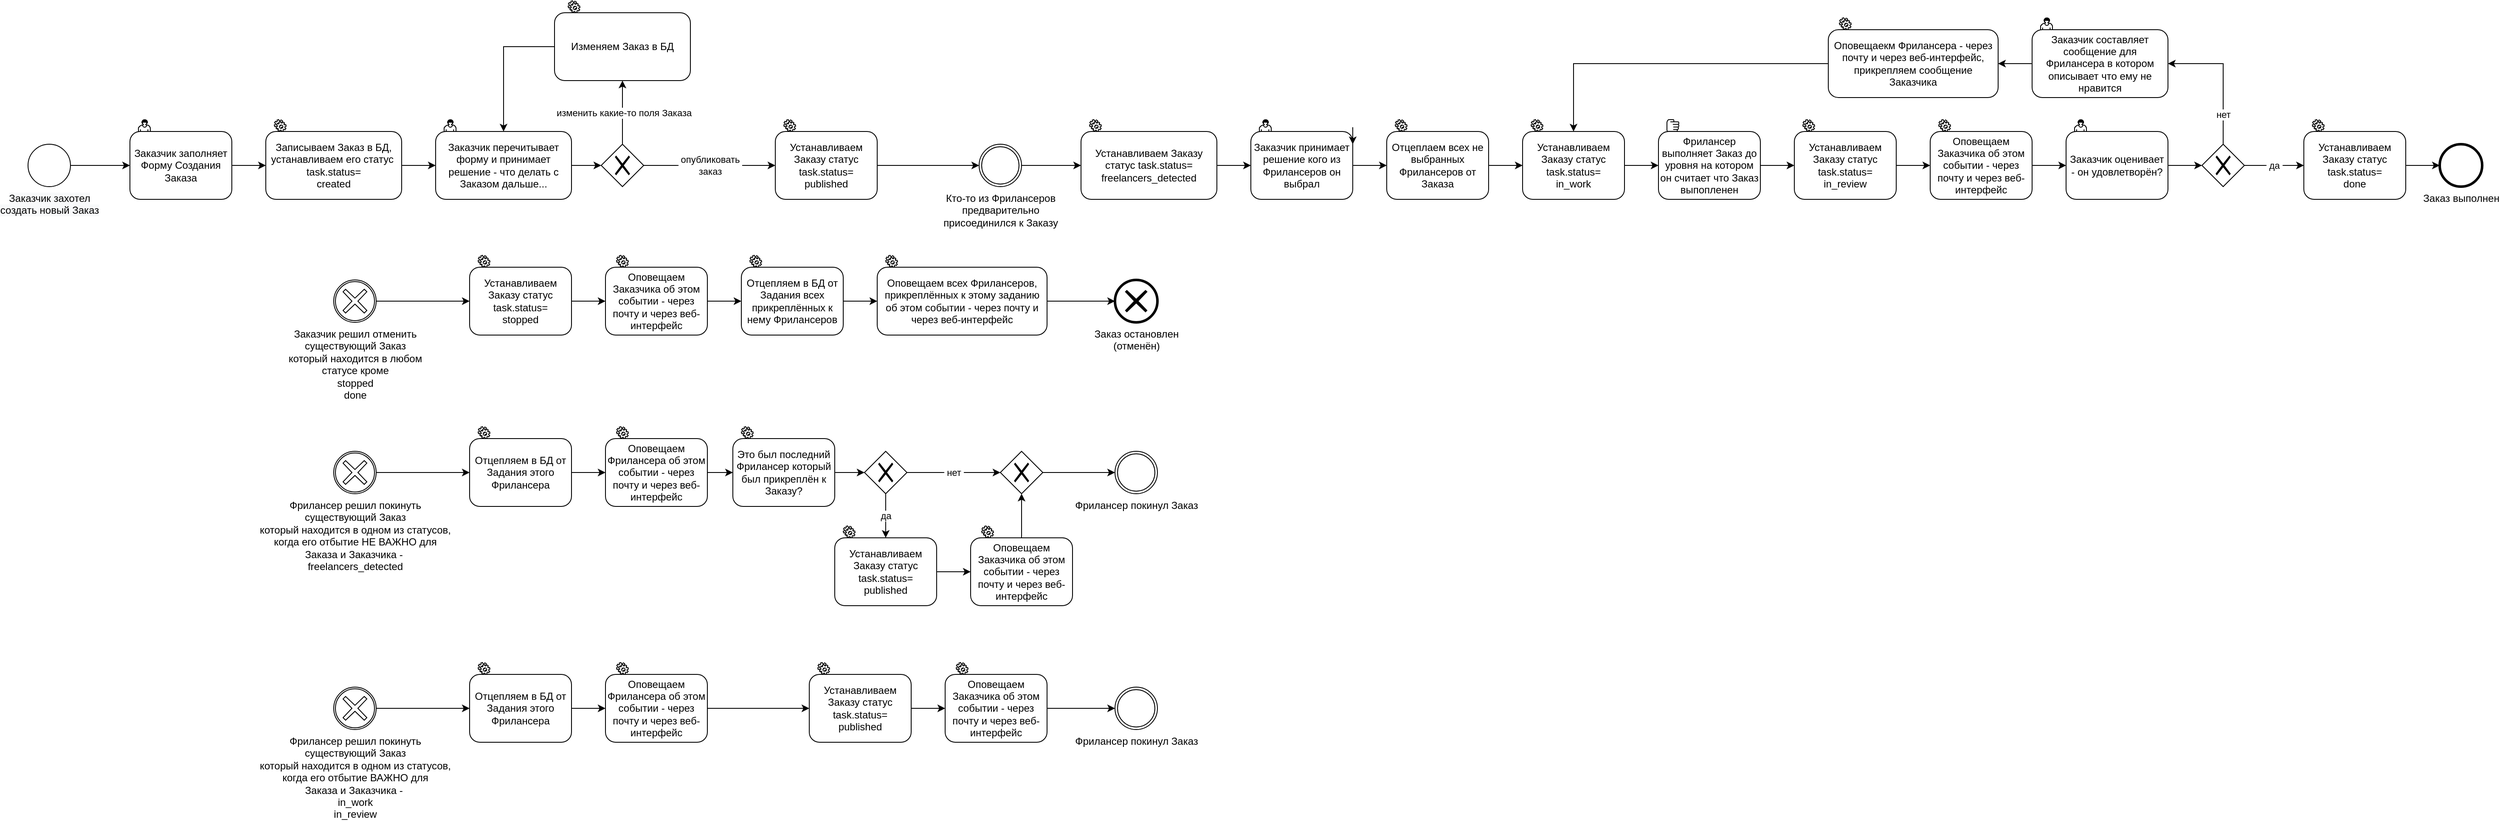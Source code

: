 <mxfile version="13.6.2" type="device"><diagram id="Rgqghn1VNq8zqQjR6UlJ" name="Page-1"><mxGraphModel dx="782" dy="760" grid="1" gridSize="10" guides="1" tooltips="1" connect="1" arrows="1" fold="1" page="1" pageScale="1" pageWidth="850" pageHeight="1100" math="0" shadow="0"><root><mxCell id="0"/><mxCell id="1" parent="0"/><mxCell id="SiWZLGomjNV7hgOZNeW0-126" style="edgeStyle=orthogonalEdgeStyle;rounded=0;orthogonalLoop=1;jettySize=auto;html=1;exitX=1;exitY=0.5;exitDx=0;exitDy=0;entryX=0;entryY=0.5;entryDx=0;entryDy=0;" parent="1" source="SiWZLGomjNV7hgOZNeW0-14" target="SiWZLGomjNV7hgOZNeW0-28" edge="1"><mxGeometry relative="1" as="geometry"/></mxCell><mxCell id="SiWZLGomjNV7hgOZNeW0-14" value="Заказчик заполняет Форму Создания Заказа" style="shape=ext;rounded=1;html=1;whiteSpace=wrap;" parent="1" vertex="1"><mxGeometry x="480" y="240" width="120" height="80" as="geometry"/></mxCell><mxCell id="SiWZLGomjNV7hgOZNeW0-23" style="edgeStyle=orthogonalEdgeStyle;rounded=0;orthogonalLoop=1;jettySize=auto;html=1;exitX=1;exitY=0.5;exitDx=0;exitDy=0;" parent="1" source="SiWZLGomjNV7hgOZNeW0-19" target="SiWZLGomjNV7hgOZNeW0-14" edge="1"><mxGeometry relative="1" as="geometry"/></mxCell><mxCell id="SiWZLGomjNV7hgOZNeW0-19" value="&lt;span style=&quot;color: rgb(0 , 0 , 0) ; font-family: &amp;#34;helvetica&amp;#34; ; font-size: 12px ; font-style: normal ; font-weight: 400 ; letter-spacing: normal ; text-align: center ; text-indent: 0px ; text-transform: none ; word-spacing: 0px ; background-color: rgb(248 , 249 , 250) ; display: inline ; float: none&quot;&gt;Заказчик захотел&lt;/span&gt;&lt;br style=&quot;color: rgb(0 , 0 , 0) ; font-family: &amp;#34;helvetica&amp;#34; ; font-size: 12px ; font-style: normal ; font-weight: 400 ; letter-spacing: normal ; text-align: center ; text-indent: 0px ; text-transform: none ; word-spacing: 0px ; background-color: rgb(248 , 249 , 250)&quot;&gt;&lt;span style=&quot;color: rgb(0 , 0 , 0) ; font-family: &amp;#34;helvetica&amp;#34; ; font-size: 12px ; font-style: normal ; font-weight: 400 ; letter-spacing: normal ; text-align: center ; text-indent: 0px ; text-transform: none ; word-spacing: 0px ; background-color: rgb(248 , 249 , 250) ; display: inline ; float: none&quot;&gt;создать новый Заказ&lt;/span&gt;" style="shape=mxgraph.bpmn.shape;html=1;verticalLabelPosition=bottom;labelBackgroundColor=#ffffff;verticalAlign=top;align=center;perimeter=ellipsePerimeter;outlineConnect=0;outline=standard;symbol=general;" parent="1" vertex="1"><mxGeometry x="360" y="255" width="50" height="50" as="geometry"/></mxCell><mxCell id="SiWZLGomjNV7hgOZNeW0-37" style="edgeStyle=orthogonalEdgeStyle;rounded=0;orthogonalLoop=1;jettySize=auto;html=1;exitX=1;exitY=0.5;exitDx=0;exitDy=0;entryX=0;entryY=0.5;entryDx=0;entryDy=0;" parent="1" source="SiWZLGomjNV7hgOZNeW0-28" target="SiWZLGomjNV7hgOZNeW0-36" edge="1"><mxGeometry relative="1" as="geometry"/></mxCell><mxCell id="SiWZLGomjNV7hgOZNeW0-28" value="Записываем Заказ в БД, устанавливаем его статус&amp;nbsp; task.status=&lt;br&gt;created" style="shape=ext;rounded=1;html=1;whiteSpace=wrap;" parent="1" vertex="1"><mxGeometry x="640" y="240" width="160" height="80" as="geometry"/></mxCell><mxCell id="SiWZLGomjNV7hgOZNeW0-39" style="edgeStyle=orthogonalEdgeStyle;rounded=0;orthogonalLoop=1;jettySize=auto;html=1;exitX=1;exitY=0.5;exitDx=0;exitDy=0;entryX=0;entryY=0.5;entryDx=0;entryDy=0;" parent="1" source="SiWZLGomjNV7hgOZNeW0-36" edge="1"><mxGeometry relative="1" as="geometry"><mxPoint x="1035" y="280" as="targetPoint"/></mxGeometry></mxCell><mxCell id="SiWZLGomjNV7hgOZNeW0-36" value="Заказчик перечитывает форму и принимает решение - что делать с Заказом дальше..." style="shape=ext;rounded=1;html=1;whiteSpace=wrap;" parent="1" vertex="1"><mxGeometry x="840" y="240" width="160" height="80" as="geometry"/></mxCell><mxCell id="SiWZLGomjNV7hgOZNeW0-182" style="edgeStyle=orthogonalEdgeStyle;rounded=0;orthogonalLoop=1;jettySize=auto;html=1;exitX=1;exitY=0.5;exitDx=0;exitDy=0;entryX=0;entryY=0.5;entryDx=0;entryDy=0;" parent="1" source="SiWZLGomjNV7hgOZNeW0-42" target="SiWZLGomjNV7hgOZNeW0-147" edge="1"><mxGeometry relative="1" as="geometry"/></mxCell><mxCell id="SiWZLGomjNV7hgOZNeW0-42" value="Устанавливаем Заказу статус task.status=&lt;br&gt;stopped" style="shape=ext;rounded=1;html=1;whiteSpace=wrap;" parent="1" vertex="1"><mxGeometry x="880" y="400" width="120" height="80" as="geometry"/></mxCell><mxCell id="SiWZLGomjNV7hgOZNeW0-54" style="edgeStyle=orthogonalEdgeStyle;rounded=0;orthogonalLoop=1;jettySize=auto;html=1;exitX=1;exitY=0.5;exitDx=0;exitDy=0;entryX=0;entryY=0.5;entryDx=0;entryDy=0;" parent="1" source="SiWZLGomjNV7hgOZNeW0-49" target="SiWZLGomjNV7hgOZNeW0-53" edge="1"><mxGeometry relative="1" as="geometry"/></mxCell><mxCell id="SiWZLGomjNV7hgOZNeW0-49" value="Кто-то из Фрилансеров&lt;br&gt;предварительно&lt;br&gt;присоединился к Заказу" style="shape=mxgraph.bpmn.shape;html=1;verticalLabelPosition=bottom;labelBackgroundColor=#ffffff;verticalAlign=top;align=center;perimeter=ellipsePerimeter;outlineConnect=0;outline=throwing;symbol=general;" parent="1" vertex="1"><mxGeometry x="1480" y="255" width="50" height="50" as="geometry"/></mxCell><mxCell id="SiWZLGomjNV7hgOZNeW0-52" style="edgeStyle=orthogonalEdgeStyle;rounded=0;orthogonalLoop=1;jettySize=auto;html=1;exitX=1;exitY=0.5;exitDx=0;exitDy=0;entryX=0;entryY=0.5;entryDx=0;entryDy=0;" parent="1" source="SiWZLGomjNV7hgOZNeW0-50" target="SiWZLGomjNV7hgOZNeW0-49" edge="1"><mxGeometry relative="1" as="geometry"/></mxCell><mxCell id="SiWZLGomjNV7hgOZNeW0-50" value="Устанавливаем Заказу статус task.status=&lt;br&gt;published" style="shape=ext;rounded=1;html=1;whiteSpace=wrap;" parent="1" vertex="1"><mxGeometry x="1240" y="240" width="120" height="80" as="geometry"/></mxCell><mxCell id="SiWZLGomjNV7hgOZNeW0-89" style="edgeStyle=orthogonalEdgeStyle;rounded=0;orthogonalLoop=1;jettySize=auto;html=1;exitX=1;exitY=0.5;exitDx=0;exitDy=0;" parent="1" source="SiWZLGomjNV7hgOZNeW0-53" target="SiWZLGomjNV7hgOZNeW0-83" edge="1"><mxGeometry relative="1" as="geometry"/></mxCell><mxCell id="SiWZLGomjNV7hgOZNeW0-53" value="&lt;span&gt;Устанавливаем Заказу статус task.status=&lt;br&gt;freelancers_detected&lt;/span&gt;" style="shape=ext;rounded=1;html=1;whiteSpace=wrap;" parent="1" vertex="1"><mxGeometry x="1600" y="240" width="160" height="80" as="geometry"/></mxCell><mxCell id="SiWZLGomjNV7hgOZNeW0-63" value="" style="shape=mxgraph.bpmn.service_task;html=1;outlineConnect=0;" parent="1" vertex="1"><mxGeometry x="650" y="226" width="14" height="14" as="geometry"/></mxCell><mxCell id="SiWZLGomjNV7hgOZNeW0-65" value="" style="shape=mxgraph.bpmn.service_task;html=1;outlineConnect=0;" parent="1" vertex="1"><mxGeometry x="890" y="386" width="14" height="14" as="geometry"/></mxCell><mxCell id="SiWZLGomjNV7hgOZNeW0-66" value="" style="shape=mxgraph.bpmn.service_task;html=1;outlineConnect=0;" parent="1" vertex="1"><mxGeometry x="1250" y="226" width="14" height="14" as="geometry"/></mxCell><mxCell id="SiWZLGomjNV7hgOZNeW0-67" value="" style="shape=mxgraph.bpmn.user_task;html=1;outlineConnect=0;" parent="1" vertex="1"><mxGeometry x="490" y="226" width="14" height="14" as="geometry"/></mxCell><mxCell id="SiWZLGomjNV7hgOZNeW0-68" value="" style="shape=mxgraph.bpmn.user_task;html=1;outlineConnect=0;" parent="1" vertex="1"><mxGeometry x="850" y="226" width="14" height="14" as="geometry"/></mxCell><mxCell id="SiWZLGomjNV7hgOZNeW0-70" value="" style="shape=mxgraph.bpmn.service_task;html=1;outlineConnect=0;" parent="1" vertex="1"><mxGeometry x="1610" y="226" width="14" height="14" as="geometry"/></mxCell><mxCell id="SiWZLGomjNV7hgOZNeW0-72" style="edgeStyle=orthogonalEdgeStyle;rounded=0;orthogonalLoop=1;jettySize=auto;html=1;exitX=0;exitY=0.5;exitDx=0;exitDy=0;entryX=0.5;entryY=0;entryDx=0;entryDy=0;" parent="1" source="SiWZLGomjNV7hgOZNeW0-71" target="SiWZLGomjNV7hgOZNeW0-36" edge="1"><mxGeometry relative="1" as="geometry"/></mxCell><mxCell id="SiWZLGomjNV7hgOZNeW0-71" value="Изменяем Заказ в БД" style="shape=ext;rounded=1;html=1;whiteSpace=wrap;" parent="1" vertex="1"><mxGeometry x="980" y="100" width="160" height="80" as="geometry"/></mxCell><mxCell id="SiWZLGomjNV7hgOZNeW0-73" value="" style="shape=mxgraph.bpmn.service_task;html=1;outlineConnect=0;" parent="1" vertex="1"><mxGeometry x="996" y="86" width="14" height="14" as="geometry"/></mxCell><mxCell id="SiWZLGomjNV7hgOZNeW0-90" style="edgeStyle=orthogonalEdgeStyle;rounded=0;orthogonalLoop=1;jettySize=auto;html=1;exitX=1;exitY=0.5;exitDx=0;exitDy=0;entryX=0;entryY=0.5;entryDx=0;entryDy=0;" parent="1" source="SiWZLGomjNV7hgOZNeW0-83" target="SiWZLGomjNV7hgOZNeW0-85" edge="1"><mxGeometry relative="1" as="geometry"/></mxCell><mxCell id="SiWZLGomjNV7hgOZNeW0-83" value="Заказчик принимает решение кого из Фрилансеров он выбрал" style="shape=ext;rounded=1;html=1;whiteSpace=wrap;" parent="1" vertex="1"><mxGeometry x="1800" y="240" width="120" height="80" as="geometry"/></mxCell><mxCell id="SiWZLGomjNV7hgOZNeW0-84" value="" style="shape=mxgraph.bpmn.user_task;html=1;outlineConnect=0;" parent="1" vertex="1"><mxGeometry x="1810" y="226" width="14" height="14" as="geometry"/></mxCell><mxCell id="SiWZLGomjNV7hgOZNeW0-91" style="edgeStyle=orthogonalEdgeStyle;rounded=0;orthogonalLoop=1;jettySize=auto;html=1;exitX=1;exitY=0.5;exitDx=0;exitDy=0;" parent="1" source="SiWZLGomjNV7hgOZNeW0-85" target="SiWZLGomjNV7hgOZNeW0-86" edge="1"><mxGeometry relative="1" as="geometry"/></mxCell><mxCell id="SiWZLGomjNV7hgOZNeW0-85" value="Отцеплаем всех не выбранных Фрилансеров от Заказа" style="shape=ext;rounded=1;html=1;whiteSpace=wrap;" parent="1" vertex="1"><mxGeometry x="1960" y="240" width="120" height="80" as="geometry"/></mxCell><mxCell id="SiWZLGomjNV7hgOZNeW0-99" style="edgeStyle=orthogonalEdgeStyle;rounded=0;orthogonalLoop=1;jettySize=auto;html=1;exitX=1;exitY=0.5;exitDx=0;exitDy=0;entryX=0;entryY=0.5;entryDx=0;entryDy=0;" parent="1" source="SiWZLGomjNV7hgOZNeW0-86" target="SiWZLGomjNV7hgOZNeW0-93" edge="1"><mxGeometry relative="1" as="geometry"/></mxCell><mxCell id="SiWZLGomjNV7hgOZNeW0-86" value="Устанавливаем Заказу статус task.status=&lt;br&gt;in_work" style="shape=ext;rounded=1;html=1;whiteSpace=wrap;" parent="1" vertex="1"><mxGeometry x="2120" y="240" width="120" height="80" as="geometry"/></mxCell><mxCell id="SiWZLGomjNV7hgOZNeW0-87" value="" style="shape=mxgraph.bpmn.service_task;html=1;outlineConnect=0;" parent="1" vertex="1"><mxGeometry x="2130" y="226" width="14" height="14" as="geometry"/></mxCell><mxCell id="SiWZLGomjNV7hgOZNeW0-88" value="" style="shape=mxgraph.bpmn.service_task;html=1;outlineConnect=0;" parent="1" vertex="1"><mxGeometry x="1970" y="226" width="14" height="14" as="geometry"/></mxCell><mxCell id="SiWZLGomjNV7hgOZNeW0-100" style="edgeStyle=orthogonalEdgeStyle;rounded=0;orthogonalLoop=1;jettySize=auto;html=1;exitX=1;exitY=0.5;exitDx=0;exitDy=0;entryX=0;entryY=0.5;entryDx=0;entryDy=0;" parent="1" source="SiWZLGomjNV7hgOZNeW0-93" target="SiWZLGomjNV7hgOZNeW0-95" edge="1"><mxGeometry relative="1" as="geometry"/></mxCell><mxCell id="SiWZLGomjNV7hgOZNeW0-93" value="Фрилансер выполняет Заказ до уровня на котором он считает что Заказ выпопленен" style="shape=ext;rounded=1;html=1;whiteSpace=wrap;" parent="1" vertex="1"><mxGeometry x="2280" y="240" width="120" height="80" as="geometry"/></mxCell><mxCell id="SiWZLGomjNV7hgOZNeW0-102" style="edgeStyle=orthogonalEdgeStyle;rounded=0;orthogonalLoop=1;jettySize=auto;html=1;exitX=1;exitY=0.5;exitDx=0;exitDy=0;entryX=0;entryY=0.5;entryDx=0;entryDy=0;" parent="1" source="SiWZLGomjNV7hgOZNeW0-95" target="SiWZLGomjNV7hgOZNeW0-101" edge="1"><mxGeometry relative="1" as="geometry"/></mxCell><mxCell id="SiWZLGomjNV7hgOZNeW0-95" value="Устанавливаем Заказу статус task.status=&lt;br&gt;in_review" style="shape=ext;rounded=1;html=1;whiteSpace=wrap;" parent="1" vertex="1"><mxGeometry x="2440" y="240" width="120" height="80" as="geometry"/></mxCell><mxCell id="SiWZLGomjNV7hgOZNeW0-96" value="" style="shape=mxgraph.bpmn.service_task;html=1;outlineConnect=0;" parent="1" vertex="1"><mxGeometry x="2450" y="226" width="14" height="14" as="geometry"/></mxCell><mxCell id="SiWZLGomjNV7hgOZNeW0-98" value="" style="shape=mxgraph.bpmn.manual_task;html=1;outlineConnect=0;" parent="1" vertex="1"><mxGeometry x="2290" y="226" width="14" height="14" as="geometry"/></mxCell><mxCell id="SiWZLGomjNV7hgOZNeW0-107" style="edgeStyle=orthogonalEdgeStyle;rounded=0;orthogonalLoop=1;jettySize=auto;html=1;exitX=1;exitY=0.5;exitDx=0;exitDy=0;entryX=0;entryY=0.5;entryDx=0;entryDy=0;" parent="1" source="SiWZLGomjNV7hgOZNeW0-101" target="SiWZLGomjNV7hgOZNeW0-105" edge="1"><mxGeometry relative="1" as="geometry"/></mxCell><mxCell id="SiWZLGomjNV7hgOZNeW0-101" value="Оповещаем Заказчика об этом событии - через почту и через веб-интерфейс" style="shape=ext;rounded=1;html=1;whiteSpace=wrap;" parent="1" vertex="1"><mxGeometry x="2600" y="240" width="120" height="80" as="geometry"/></mxCell><mxCell id="SiWZLGomjNV7hgOZNeW0-103" value="" style="shape=mxgraph.bpmn.service_task;html=1;outlineConnect=0;" parent="1" vertex="1"><mxGeometry x="2610" y="226" width="14" height="14" as="geometry"/></mxCell><mxCell id="SiWZLGomjNV7hgOZNeW0-160" style="edgeStyle=orthogonalEdgeStyle;rounded=0;orthogonalLoop=1;jettySize=auto;html=1;exitX=1;exitY=0.5;exitDx=0;exitDy=0;entryX=0;entryY=0.5;entryDx=0;entryDy=0;" parent="1" source="SiWZLGomjNV7hgOZNeW0-105" target="SiWZLGomjNV7hgOZNeW0-157" edge="1"><mxGeometry relative="1" as="geometry"/></mxCell><mxCell id="SiWZLGomjNV7hgOZNeW0-105" value="Заказчик оценивает - он удовлетворён?" style="shape=ext;rounded=1;html=1;whiteSpace=wrap;" parent="1" vertex="1"><mxGeometry x="2760" y="240" width="120" height="80" as="geometry"/></mxCell><mxCell id="SiWZLGomjNV7hgOZNeW0-118" style="edgeStyle=orthogonalEdgeStyle;rounded=0;orthogonalLoop=1;jettySize=auto;html=1;exitX=0;exitY=0.5;exitDx=0;exitDy=0;entryX=1;entryY=0.5;entryDx=0;entryDy=0;" parent="1" source="SiWZLGomjNV7hgOZNeW0-113" target="SiWZLGomjNV7hgOZNeW0-116" edge="1"><mxGeometry relative="1" as="geometry"/></mxCell><mxCell id="SiWZLGomjNV7hgOZNeW0-113" value="Заказчик составляет сообщение для Фрилансера в котором описывает что ему не нравится" style="shape=ext;rounded=1;html=1;whiteSpace=wrap;" parent="1" vertex="1"><mxGeometry x="2720" y="120" width="160" height="80" as="geometry"/></mxCell><mxCell id="SiWZLGomjNV7hgOZNeW0-117" style="edgeStyle=orthogonalEdgeStyle;rounded=0;orthogonalLoop=1;jettySize=auto;html=1;exitX=0;exitY=0.5;exitDx=0;exitDy=0;entryX=0.5;entryY=0;entryDx=0;entryDy=0;" parent="1" source="SiWZLGomjNV7hgOZNeW0-116" target="SiWZLGomjNV7hgOZNeW0-86" edge="1"><mxGeometry relative="1" as="geometry"/></mxCell><mxCell id="SiWZLGomjNV7hgOZNeW0-116" value="Оповещаекм Фрилансера - через почту и через веб-интерфейс, прикрепляем сообщение Заказчика" style="shape=ext;rounded=1;html=1;whiteSpace=wrap;" parent="1" vertex="1"><mxGeometry x="2480" y="120" width="200" height="80" as="geometry"/></mxCell><mxCell id="SiWZLGomjNV7hgOZNeW0-123" style="edgeStyle=orthogonalEdgeStyle;rounded=0;orthogonalLoop=1;jettySize=auto;html=1;exitX=1;exitY=0.5;exitDx=0;exitDy=0;entryX=0;entryY=0.5;entryDx=0;entryDy=0;" parent="1" source="SiWZLGomjNV7hgOZNeW0-119" target="SiWZLGomjNV7hgOZNeW0-122" edge="1"><mxGeometry relative="1" as="geometry"/></mxCell><mxCell id="SiWZLGomjNV7hgOZNeW0-119" value="Устанавливаем Заказу статус task.status=&lt;br&gt;done" style="shape=ext;rounded=1;html=1;whiteSpace=wrap;" parent="1" vertex="1"><mxGeometry x="3040" y="240" width="120" height="80" as="geometry"/></mxCell><mxCell id="SiWZLGomjNV7hgOZNeW0-120" value="" style="shape=mxgraph.bpmn.service_task;html=1;outlineConnect=0;" parent="1" vertex="1"><mxGeometry x="3050" y="226" width="14" height="14" as="geometry"/></mxCell><mxCell id="SiWZLGomjNV7hgOZNeW0-122" value="Заказ выполнен" style="shape=mxgraph.bpmn.shape;html=1;verticalLabelPosition=bottom;labelBackgroundColor=#ffffff;verticalAlign=top;align=center;perimeter=ellipsePerimeter;outlineConnect=0;outline=end;symbol=general;" parent="1" vertex="1"><mxGeometry x="3200" y="255" width="50" height="50" as="geometry"/></mxCell><mxCell id="SiWZLGomjNV7hgOZNeW0-124" value="" style="shape=mxgraph.bpmn.user_task;html=1;outlineConnect=0;" parent="1" vertex="1"><mxGeometry x="2730" y="106" width="14" height="14" as="geometry"/></mxCell><mxCell id="SiWZLGomjNV7hgOZNeW0-125" value="" style="shape=mxgraph.bpmn.service_task;html=1;outlineConnect=0;" parent="1" vertex="1"><mxGeometry x="2493" y="106" width="14" height="14" as="geometry"/></mxCell><mxCell id="SiWZLGomjNV7hgOZNeW0-127" value="" style="shape=mxgraph.bpmn.user_task;html=1;outlineConnect=0;" parent="1" vertex="1"><mxGeometry x="2770" y="226" width="14" height="14" as="geometry"/></mxCell><mxCell id="SiWZLGomjNV7hgOZNeW0-181" style="edgeStyle=orthogonalEdgeStyle;rounded=0;orthogonalLoop=1;jettySize=auto;html=1;exitX=1;exitY=0.5;exitDx=0;exitDy=0;entryX=0;entryY=0.5;entryDx=0;entryDy=0;" parent="1" source="SiWZLGomjNV7hgOZNeW0-145" target="SiWZLGomjNV7hgOZNeW0-42" edge="1"><mxGeometry relative="1" as="geometry"/></mxCell><mxCell id="SiWZLGomjNV7hgOZNeW0-145" value="&lt;span style=&quot;color: rgb(0 , 0 , 0) ; font-family: &amp;#34;helvetica&amp;#34; ; font-size: 12px ; font-style: normal ; font-weight: 400 ; letter-spacing: normal ; text-align: center ; text-indent: 0px ; text-transform: none ; word-spacing: 0px ; background-color: rgb(255 , 255 , 255) ; display: inline ; float: none&quot;&gt;Заказчик решил отменить&lt;br&gt;существующий Заказ&lt;br&gt;который находится в любом&lt;br&gt;статусе кроме&lt;br&gt;stopped&lt;br&gt;done&lt;br&gt;&lt;br&gt;&lt;/span&gt;" style="shape=mxgraph.bpmn.shape;html=1;verticalLabelPosition=bottom;labelBackgroundColor=#ffffff;verticalAlign=top;align=center;perimeter=ellipsePerimeter;outlineConnect=0;outline=boundInt;symbol=cancel;" parent="1" vertex="1"><mxGeometry x="720" y="415" width="50" height="50" as="geometry"/></mxCell><mxCell id="DPaMPcYXmYWwfkmqqfjP-81" style="edgeStyle=orthogonalEdgeStyle;rounded=0;orthogonalLoop=1;jettySize=auto;html=1;exitX=1;exitY=0.5;exitDx=0;exitDy=0;entryX=0;entryY=0.5;entryDx=0;entryDy=0;" edge="1" parent="1" source="SiWZLGomjNV7hgOZNeW0-147" target="SiWZLGomjNV7hgOZNeW0-179"><mxGeometry relative="1" as="geometry"/></mxCell><mxCell id="SiWZLGomjNV7hgOZNeW0-147" value="Оповещаем Заказчика об этом событии - через почту и через веб-интерфейс" style="shape=ext;rounded=1;html=1;whiteSpace=wrap;" parent="1" vertex="1"><mxGeometry x="1040" y="400" width="120" height="80" as="geometry"/></mxCell><mxCell id="SiWZLGomjNV7hgOZNeW0-154" value="&lt;meta charset=&quot;utf-8&quot;&gt;&lt;span style=&quot;color: rgb(0, 0, 0); font-family: helvetica; font-size: 11px; font-style: normal; font-weight: 400; letter-spacing: normal; text-align: center; text-indent: 0px; text-transform: none; word-spacing: 0px; background-color: rgb(255, 255, 255); display: inline; float: none;&quot;&gt;&amp;nbsp;изменить какие-то поля Заказа&lt;/span&gt;" style="edgeStyle=orthogonalEdgeStyle;rounded=0;orthogonalLoop=1;jettySize=auto;html=1;exitX=0.5;exitY=0;exitDx=0;exitDy=0;entryX=0.5;entryY=1;entryDx=0;entryDy=0;" parent="1" source="SiWZLGomjNV7hgOZNeW0-153" target="SiWZLGomjNV7hgOZNeW0-71" edge="1"><mxGeometry relative="1" as="geometry"/></mxCell><mxCell id="SiWZLGomjNV7hgOZNeW0-156" value="&lt;meta charset=&quot;utf-8&quot;&gt;&lt;span style=&quot;color: rgb(0, 0, 0); font-family: helvetica; font-size: 11px; font-style: normal; font-weight: 400; letter-spacing: normal; text-align: center; text-indent: 0px; text-transform: none; word-spacing: 0px; background-color: rgb(255, 255, 255); display: inline; float: none;&quot;&gt;&amp;nbsp;опубликовать&amp;nbsp;&lt;/span&gt;&lt;br style=&quot;color: rgb(0, 0, 0); font-family: helvetica; font-size: 11px; font-style: normal; font-weight: 400; letter-spacing: normal; text-align: center; text-indent: 0px; text-transform: none; word-spacing: 0px;&quot;&gt;&lt;span style=&quot;color: rgb(0, 0, 0); font-family: helvetica; font-size: 11px; font-style: normal; font-weight: 400; letter-spacing: normal; text-align: center; text-indent: 0px; text-transform: none; word-spacing: 0px; background-color: rgb(255, 255, 255); display: inline; float: none;&quot;&gt;заказ&lt;/span&gt;" style="edgeStyle=orthogonalEdgeStyle;rounded=0;orthogonalLoop=1;jettySize=auto;html=1;exitX=1;exitY=0.5;exitDx=0;exitDy=0;entryX=0;entryY=0.5;entryDx=0;entryDy=0;" parent="1" source="SiWZLGomjNV7hgOZNeW0-153" target="SiWZLGomjNV7hgOZNeW0-50" edge="1"><mxGeometry relative="1" as="geometry"/></mxCell><mxCell id="SiWZLGomjNV7hgOZNeW0-153" value="" style="shape=mxgraph.bpmn.shape;html=1;verticalLabelPosition=bottom;labelBackgroundColor=#ffffff;verticalAlign=top;align=center;perimeter=rhombusPerimeter;background=gateway;outlineConnect=0;outline=none;symbol=exclusiveGw;" parent="1" vertex="1"><mxGeometry x="1035" y="255" width="50" height="50" as="geometry"/></mxCell><mxCell id="SiWZLGomjNV7hgOZNeW0-161" value="нет" style="edgeStyle=orthogonalEdgeStyle;rounded=0;orthogonalLoop=1;jettySize=auto;html=1;exitX=0.5;exitY=0;exitDx=0;exitDy=0;entryX=1;entryY=0.5;entryDx=0;entryDy=0;" parent="1" source="SiWZLGomjNV7hgOZNeW0-157" target="SiWZLGomjNV7hgOZNeW0-113" edge="1"><mxGeometry x="-0.562" relative="1" as="geometry"><mxPoint as="offset"/></mxGeometry></mxCell><mxCell id="SiWZLGomjNV7hgOZNeW0-162" value="&amp;nbsp;да&amp;nbsp;" style="edgeStyle=orthogonalEdgeStyle;rounded=0;orthogonalLoop=1;jettySize=auto;html=1;exitX=1;exitY=0.5;exitDx=0;exitDy=0;entryX=0;entryY=0.5;entryDx=0;entryDy=0;" parent="1" source="SiWZLGomjNV7hgOZNeW0-157" target="SiWZLGomjNV7hgOZNeW0-119" edge="1"><mxGeometry relative="1" as="geometry"/></mxCell><mxCell id="SiWZLGomjNV7hgOZNeW0-157" value="" style="shape=mxgraph.bpmn.shape;html=1;verticalLabelPosition=bottom;labelBackgroundColor=#ffffff;verticalAlign=top;align=center;perimeter=rhombusPerimeter;background=gateway;outlineConnect=0;outline=none;symbol=exclusiveGw;" parent="1" vertex="1"><mxGeometry x="2920" y="255" width="50" height="50" as="geometry"/></mxCell><mxCell id="DPaMPcYXmYWwfkmqqfjP-83" style="edgeStyle=orthogonalEdgeStyle;rounded=0;orthogonalLoop=1;jettySize=auto;html=1;exitX=1;exitY=0.5;exitDx=0;exitDy=0;entryX=0;entryY=0.5;entryDx=0;entryDy=0;" edge="1" parent="1" source="SiWZLGomjNV7hgOZNeW0-174" target="SiWZLGomjNV7hgOZNeW0-186"><mxGeometry relative="1" as="geometry"/></mxCell><mxCell id="SiWZLGomjNV7hgOZNeW0-174" value="Оповещаем всех Фрилансеров, прикреплённых к этому заданию об этом событии - через почту и через веб-интерфейс" style="shape=ext;rounded=1;html=1;whiteSpace=wrap;" parent="1" vertex="1"><mxGeometry x="1360" y="400" width="200" height="80" as="geometry"/></mxCell><mxCell id="DPaMPcYXmYWwfkmqqfjP-82" style="edgeStyle=orthogonalEdgeStyle;rounded=0;orthogonalLoop=1;jettySize=auto;html=1;exitX=1;exitY=0.5;exitDx=0;exitDy=0;" edge="1" parent="1" source="SiWZLGomjNV7hgOZNeW0-179" target="SiWZLGomjNV7hgOZNeW0-174"><mxGeometry relative="1" as="geometry"/></mxCell><mxCell id="SiWZLGomjNV7hgOZNeW0-179" value="Отцепляем в БД от Задания всех прикреплённых к нему Фрилансеров" style="shape=ext;rounded=1;html=1;whiteSpace=wrap;" parent="1" vertex="1"><mxGeometry x="1200" y="400" width="120" height="80" as="geometry"/></mxCell><mxCell id="SiWZLGomjNV7hgOZNeW0-186" value="Заказ остановлен&lt;br&gt;(отменён)" style="shape=mxgraph.bpmn.shape;html=1;verticalLabelPosition=bottom;labelBackgroundColor=#ffffff;verticalAlign=top;align=center;perimeter=ellipsePerimeter;outlineConnect=0;outline=end;symbol=cancel;" parent="1" vertex="1"><mxGeometry x="1640" y="415" width="50" height="50" as="geometry"/></mxCell><mxCell id="SiWZLGomjNV7hgOZNeW0-188" value="" style="shape=mxgraph.bpmn.service_task;html=1;outlineConnect=0;" parent="1" vertex="1"><mxGeometry x="1053" y="386" width="14" height="14" as="geometry"/></mxCell><mxCell id="SiWZLGomjNV7hgOZNeW0-189" value="" style="shape=mxgraph.bpmn.service_task;html=1;outlineConnect=0;" parent="1" vertex="1"><mxGeometry x="1370" y="386" width="14" height="14" as="geometry"/></mxCell><mxCell id="SiWZLGomjNV7hgOZNeW0-190" value="" style="shape=mxgraph.bpmn.service_task;html=1;outlineConnect=0;" parent="1" vertex="1"><mxGeometry x="1210" y="386" width="14" height="14" as="geometry"/></mxCell><mxCell id="DPaMPcYXmYWwfkmqqfjP-72" style="edgeStyle=orthogonalEdgeStyle;rounded=0;orthogonalLoop=1;jettySize=auto;html=1;exitX=1;exitY=0.5;exitDx=0;exitDy=0;entryX=0;entryY=0.5;entryDx=0;entryDy=0;" edge="1" parent="1" source="DPaMPcYXmYWwfkmqqfjP-1" target="DPaMPcYXmYWwfkmqqfjP-38"><mxGeometry relative="1" as="geometry"/></mxCell><mxCell id="DPaMPcYXmYWwfkmqqfjP-1" value="&lt;span style=&quot;color: rgb(0 , 0 , 0) ; font-family: &amp;#34;helvetica&amp;#34; ; font-size: 12px ; font-style: normal ; font-weight: 400 ; letter-spacing: normal ; text-align: center ; text-indent: 0px ; text-transform: none ; word-spacing: 0px ; background-color: rgb(255 , 255 , 255) ; display: inline ; float: none&quot;&gt;Фрилансер решил покинуть&lt;br&gt;существующий Заказ&lt;br&gt;который находится в одном из статусов,&lt;br&gt;когда его отбытие НЕ ВАЖНО для&lt;br&gt;Заказа и Заказчика -&amp;nbsp;&lt;br&gt;freelancers_detected&lt;br&gt;&lt;/span&gt;" style="shape=mxgraph.bpmn.shape;html=1;verticalLabelPosition=bottom;labelBackgroundColor=#ffffff;verticalAlign=top;align=center;perimeter=ellipsePerimeter;outlineConnect=0;outline=boundInt;symbol=cancel;" vertex="1" parent="1"><mxGeometry x="720" y="617" width="50" height="50" as="geometry"/></mxCell><mxCell id="DPaMPcYXmYWwfkmqqfjP-6" style="edgeStyle=orthogonalEdgeStyle;rounded=0;orthogonalLoop=1;jettySize=auto;html=1;" edge="1" parent="1"><mxGeometry relative="1" as="geometry"><mxPoint x="1920" y="235" as="sourcePoint"/><mxPoint x="1920" y="255" as="targetPoint"/></mxGeometry></mxCell><mxCell id="DPaMPcYXmYWwfkmqqfjP-11" style="edgeStyle=orthogonalEdgeStyle;rounded=0;orthogonalLoop=1;jettySize=auto;html=1;exitX=1;exitY=0.5;exitDx=0;exitDy=0;entryX=0;entryY=0.5;entryDx=0;entryDy=0;" edge="1" parent="1" source="DPaMPcYXmYWwfkmqqfjP-7" target="DPaMPcYXmYWwfkmqqfjP-10"><mxGeometry relative="1" as="geometry"/></mxCell><mxCell id="DPaMPcYXmYWwfkmqqfjP-7" value="Это был последний Фрилансер который был прикреплён к Заказу?" style="shape=ext;rounded=1;html=1;whiteSpace=wrap;" vertex="1" parent="1"><mxGeometry x="1190" y="602" width="120" height="80" as="geometry"/></mxCell><mxCell id="DPaMPcYXmYWwfkmqqfjP-8" value="" style="shape=mxgraph.bpmn.service_task;html=1;outlineConnect=0;" vertex="1" parent="1"><mxGeometry x="1200" y="588" width="14" height="14" as="geometry"/></mxCell><mxCell id="DPaMPcYXmYWwfkmqqfjP-19" value="да" style="edgeStyle=orthogonalEdgeStyle;rounded=0;orthogonalLoop=1;jettySize=auto;html=1;exitX=0.5;exitY=1;exitDx=0;exitDy=0;entryX=0.5;entryY=0;entryDx=0;entryDy=0;" edge="1" parent="1" source="DPaMPcYXmYWwfkmqqfjP-10" target="DPaMPcYXmYWwfkmqqfjP-15"><mxGeometry relative="1" as="geometry"/></mxCell><mxCell id="DPaMPcYXmYWwfkmqqfjP-21" value="&amp;nbsp;нет&amp;nbsp;" style="edgeStyle=orthogonalEdgeStyle;rounded=0;orthogonalLoop=1;jettySize=auto;html=1;exitX=1;exitY=0.5;exitDx=0;exitDy=0;entryX=0;entryY=0.5;entryDx=0;entryDy=0;" edge="1" parent="1" source="DPaMPcYXmYWwfkmqqfjP-10" target="DPaMPcYXmYWwfkmqqfjP-20"><mxGeometry relative="1" as="geometry"/></mxCell><mxCell id="DPaMPcYXmYWwfkmqqfjP-10" value="" style="shape=mxgraph.bpmn.shape;html=1;verticalLabelPosition=bottom;labelBackgroundColor=#ffffff;verticalAlign=top;align=center;perimeter=rhombusPerimeter;background=gateway;outlineConnect=0;outline=none;symbol=exclusiveGw;rounded=1;" vertex="1" parent="1"><mxGeometry x="1345" y="617" width="50" height="50" as="geometry"/></mxCell><mxCell id="DPaMPcYXmYWwfkmqqfjP-14" style="edgeStyle=orthogonalEdgeStyle;rounded=0;orthogonalLoop=1;jettySize=auto;html=1;exitX=1;exitY=0.5;exitDx=0;exitDy=0;entryX=0;entryY=0.5;entryDx=0;entryDy=0;" edge="1" parent="1" source="DPaMPcYXmYWwfkmqqfjP-15" target="DPaMPcYXmYWwfkmqqfjP-17"><mxGeometry relative="1" as="geometry"/></mxCell><mxCell id="DPaMPcYXmYWwfkmqqfjP-15" value="Устанавливаем Заказу статус task.status=&lt;br&gt;published" style="shape=ext;rounded=1;html=1;whiteSpace=wrap;" vertex="1" parent="1"><mxGeometry x="1310" y="719" width="120" height="80" as="geometry"/></mxCell><mxCell id="DPaMPcYXmYWwfkmqqfjP-16" value="" style="shape=mxgraph.bpmn.service_task;html=1;outlineConnect=0;" vertex="1" parent="1"><mxGeometry x="1320" y="705" width="14" height="14" as="geometry"/></mxCell><mxCell id="DPaMPcYXmYWwfkmqqfjP-22" style="edgeStyle=orthogonalEdgeStyle;rounded=0;orthogonalLoop=1;jettySize=auto;html=1;exitX=0.5;exitY=0;exitDx=0;exitDy=0;entryX=0.5;entryY=1;entryDx=0;entryDy=0;" edge="1" parent="1" source="DPaMPcYXmYWwfkmqqfjP-17" target="DPaMPcYXmYWwfkmqqfjP-20"><mxGeometry relative="1" as="geometry"/></mxCell><mxCell id="DPaMPcYXmYWwfkmqqfjP-17" value="Оповещаем Заказчика об этом событии - через почту и через веб-интерфейс" style="shape=ext;rounded=1;html=1;whiteSpace=wrap;" vertex="1" parent="1"><mxGeometry x="1470" y="719" width="120" height="80" as="geometry"/></mxCell><mxCell id="DPaMPcYXmYWwfkmqqfjP-18" value="" style="shape=mxgraph.bpmn.service_task;html=1;outlineConnect=0;" vertex="1" parent="1"><mxGeometry x="1483" y="705" width="14" height="14" as="geometry"/></mxCell><mxCell id="DPaMPcYXmYWwfkmqqfjP-73" style="edgeStyle=orthogonalEdgeStyle;rounded=0;orthogonalLoop=1;jettySize=auto;html=1;exitX=1;exitY=0.5;exitDx=0;exitDy=0;entryX=0;entryY=0.5;entryDx=0;entryDy=0;" edge="1" parent="1" source="DPaMPcYXmYWwfkmqqfjP-20" target="DPaMPcYXmYWwfkmqqfjP-47"><mxGeometry relative="1" as="geometry"/></mxCell><mxCell id="DPaMPcYXmYWwfkmqqfjP-20" value="" style="shape=mxgraph.bpmn.shape;html=1;verticalLabelPosition=bottom;labelBackgroundColor=#ffffff;verticalAlign=top;align=center;perimeter=rhombusPerimeter;background=gateway;outlineConnect=0;outline=none;symbol=exclusiveGw;rounded=1;" vertex="1" parent="1"><mxGeometry x="1505" y="617" width="50" height="50" as="geometry"/></mxCell><mxCell id="DPaMPcYXmYWwfkmqqfjP-75" style="edgeStyle=orthogonalEdgeStyle;rounded=0;orthogonalLoop=1;jettySize=auto;html=1;exitX=1;exitY=0.5;exitDx=0;exitDy=0;entryX=0;entryY=0.5;entryDx=0;entryDy=0;" edge="1" parent="1" source="DPaMPcYXmYWwfkmqqfjP-38" target="DPaMPcYXmYWwfkmqqfjP-42"><mxGeometry relative="1" as="geometry"/></mxCell><mxCell id="DPaMPcYXmYWwfkmqqfjP-38" value="Отцепляем в БД от Задания этого Фрилансера" style="shape=ext;rounded=1;html=1;whiteSpace=wrap;" vertex="1" parent="1"><mxGeometry x="880" y="602" width="120" height="80" as="geometry"/></mxCell><mxCell id="DPaMPcYXmYWwfkmqqfjP-39" value="" style="shape=mxgraph.bpmn.service_task;html=1;outlineConnect=0;" vertex="1" parent="1"><mxGeometry x="890" y="588" width="14" height="14" as="geometry"/></mxCell><mxCell id="DPaMPcYXmYWwfkmqqfjP-74" style="edgeStyle=orthogonalEdgeStyle;rounded=0;orthogonalLoop=1;jettySize=auto;html=1;exitX=1;exitY=0.5;exitDx=0;exitDy=0;entryX=0;entryY=0.5;entryDx=0;entryDy=0;" edge="1" parent="1" source="DPaMPcYXmYWwfkmqqfjP-42" target="DPaMPcYXmYWwfkmqqfjP-7"><mxGeometry relative="1" as="geometry"/></mxCell><mxCell id="DPaMPcYXmYWwfkmqqfjP-42" value="Оповещаем Фрилансера об этом событии - через почту и через веб-интерфейс" style="shape=ext;rounded=1;html=1;whiteSpace=wrap;" vertex="1" parent="1"><mxGeometry x="1040" y="602" width="120" height="80" as="geometry"/></mxCell><mxCell id="DPaMPcYXmYWwfkmqqfjP-43" value="" style="shape=mxgraph.bpmn.service_task;html=1;outlineConnect=0;" vertex="1" parent="1"><mxGeometry x="1053" y="588" width="14" height="14" as="geometry"/></mxCell><mxCell id="DPaMPcYXmYWwfkmqqfjP-47" value="Фрилансер покинул Заказ" style="shape=mxgraph.bpmn.shape;html=1;verticalLabelPosition=bottom;labelBackgroundColor=#ffffff;verticalAlign=top;align=center;perimeter=ellipsePerimeter;outlineConnect=0;outline=throwing;symbol=general;rounded=1;" vertex="1" parent="1"><mxGeometry x="1640" y="617" width="50" height="50" as="geometry"/></mxCell><mxCell id="DPaMPcYXmYWwfkmqqfjP-76" style="edgeStyle=orthogonalEdgeStyle;rounded=0;orthogonalLoop=1;jettySize=auto;html=1;exitX=1;exitY=0.5;exitDx=0;exitDy=0;entryX=0;entryY=0.5;entryDx=0;entryDy=0;" edge="1" parent="1" source="DPaMPcYXmYWwfkmqqfjP-50" target="DPaMPcYXmYWwfkmqqfjP-66"><mxGeometry relative="1" as="geometry"/></mxCell><mxCell id="DPaMPcYXmYWwfkmqqfjP-50" value="&lt;span style=&quot;color: rgb(0 , 0 , 0) ; font-family: &amp;#34;helvetica&amp;#34; ; font-size: 12px ; font-style: normal ; font-weight: 400 ; letter-spacing: normal ; text-align: center ; text-indent: 0px ; text-transform: none ; word-spacing: 0px ; background-color: rgb(255 , 255 , 255) ; display: inline ; float: none&quot;&gt;Фрилансер решил покинуть&lt;br&gt;существующий Заказ&lt;br&gt;который находится в одном из статусов,&lt;br&gt;когда его отбытие ВАЖНО для&lt;br&gt;Заказа и Заказчика -&amp;nbsp;&lt;br&gt;in_work&lt;br&gt;in_review&lt;br&gt;&lt;/span&gt;" style="shape=mxgraph.bpmn.shape;html=1;verticalLabelPosition=bottom;labelBackgroundColor=#ffffff;verticalAlign=top;align=center;perimeter=ellipsePerimeter;outlineConnect=0;outline=boundInt;symbol=cancel;" vertex="1" parent="1"><mxGeometry x="720" y="895" width="50" height="50" as="geometry"/></mxCell><mxCell id="DPaMPcYXmYWwfkmqqfjP-57" style="edgeStyle=orthogonalEdgeStyle;rounded=0;orthogonalLoop=1;jettySize=auto;html=1;exitX=1;exitY=0.5;exitDx=0;exitDy=0;entryX=0;entryY=0.5;entryDx=0;entryDy=0;" edge="1" parent="1" source="DPaMPcYXmYWwfkmqqfjP-58" target="DPaMPcYXmYWwfkmqqfjP-61"><mxGeometry relative="1" as="geometry"/></mxCell><mxCell id="DPaMPcYXmYWwfkmqqfjP-58" value="Устанавливаем Заказу статус task.status=&lt;br&gt;published" style="shape=ext;rounded=1;html=1;whiteSpace=wrap;" vertex="1" parent="1"><mxGeometry x="1280" y="880" width="120" height="80" as="geometry"/></mxCell><mxCell id="DPaMPcYXmYWwfkmqqfjP-59" value="" style="shape=mxgraph.bpmn.service_task;html=1;outlineConnect=0;" vertex="1" parent="1"><mxGeometry x="1290" y="866" width="14" height="14" as="geometry"/></mxCell><mxCell id="DPaMPcYXmYWwfkmqqfjP-79" style="edgeStyle=orthogonalEdgeStyle;rounded=0;orthogonalLoop=1;jettySize=auto;html=1;exitX=1;exitY=0.5;exitDx=0;exitDy=0;entryX=0;entryY=0.5;entryDx=0;entryDy=0;" edge="1" parent="1" source="DPaMPcYXmYWwfkmqqfjP-61" target="DPaMPcYXmYWwfkmqqfjP-71"><mxGeometry relative="1" as="geometry"/></mxCell><mxCell id="DPaMPcYXmYWwfkmqqfjP-61" value="Оповещаем Заказчика об этом событии - через почту и через веб-интерфейс" style="shape=ext;rounded=1;html=1;whiteSpace=wrap;" vertex="1" parent="1"><mxGeometry x="1440" y="880" width="120" height="80" as="geometry"/></mxCell><mxCell id="DPaMPcYXmYWwfkmqqfjP-62" value="" style="shape=mxgraph.bpmn.service_task;html=1;outlineConnect=0;" vertex="1" parent="1"><mxGeometry x="1453" y="866" width="14" height="14" as="geometry"/></mxCell><mxCell id="DPaMPcYXmYWwfkmqqfjP-77" style="edgeStyle=orthogonalEdgeStyle;rounded=0;orthogonalLoop=1;jettySize=auto;html=1;exitX=1;exitY=0.5;exitDx=0;exitDy=0;" edge="1" parent="1" source="DPaMPcYXmYWwfkmqqfjP-66" target="DPaMPcYXmYWwfkmqqfjP-69"><mxGeometry relative="1" as="geometry"/></mxCell><mxCell id="DPaMPcYXmYWwfkmqqfjP-66" value="Отцепляем в БД от Задания этого Фрилансера" style="shape=ext;rounded=1;html=1;whiteSpace=wrap;" vertex="1" parent="1"><mxGeometry x="880" y="880" width="120" height="80" as="geometry"/></mxCell><mxCell id="DPaMPcYXmYWwfkmqqfjP-67" value="" style="shape=mxgraph.bpmn.service_task;html=1;outlineConnect=0;" vertex="1" parent="1"><mxGeometry x="890" y="866" width="14" height="14" as="geometry"/></mxCell><mxCell id="DPaMPcYXmYWwfkmqqfjP-78" style="edgeStyle=orthogonalEdgeStyle;rounded=0;orthogonalLoop=1;jettySize=auto;html=1;exitX=1;exitY=0.5;exitDx=0;exitDy=0;" edge="1" parent="1" source="DPaMPcYXmYWwfkmqqfjP-69" target="DPaMPcYXmYWwfkmqqfjP-58"><mxGeometry relative="1" as="geometry"/></mxCell><mxCell id="DPaMPcYXmYWwfkmqqfjP-69" value="Оповещаем Фрилансера об этом событии - через почту и через веб-интерфейс" style="shape=ext;rounded=1;html=1;whiteSpace=wrap;" vertex="1" parent="1"><mxGeometry x="1040" y="880" width="120" height="80" as="geometry"/></mxCell><mxCell id="DPaMPcYXmYWwfkmqqfjP-70" value="" style="shape=mxgraph.bpmn.service_task;html=1;outlineConnect=0;" vertex="1" parent="1"><mxGeometry x="1053" y="866" width="14" height="14" as="geometry"/></mxCell><mxCell id="DPaMPcYXmYWwfkmqqfjP-71" value="Фрилансер покинул Заказ" style="shape=mxgraph.bpmn.shape;html=1;verticalLabelPosition=bottom;labelBackgroundColor=#ffffff;verticalAlign=top;align=center;perimeter=ellipsePerimeter;outlineConnect=0;outline=throwing;symbol=general;rounded=1;" vertex="1" parent="1"><mxGeometry x="1640" y="895" width="50" height="50" as="geometry"/></mxCell></root></mxGraphModel></diagram></mxfile>